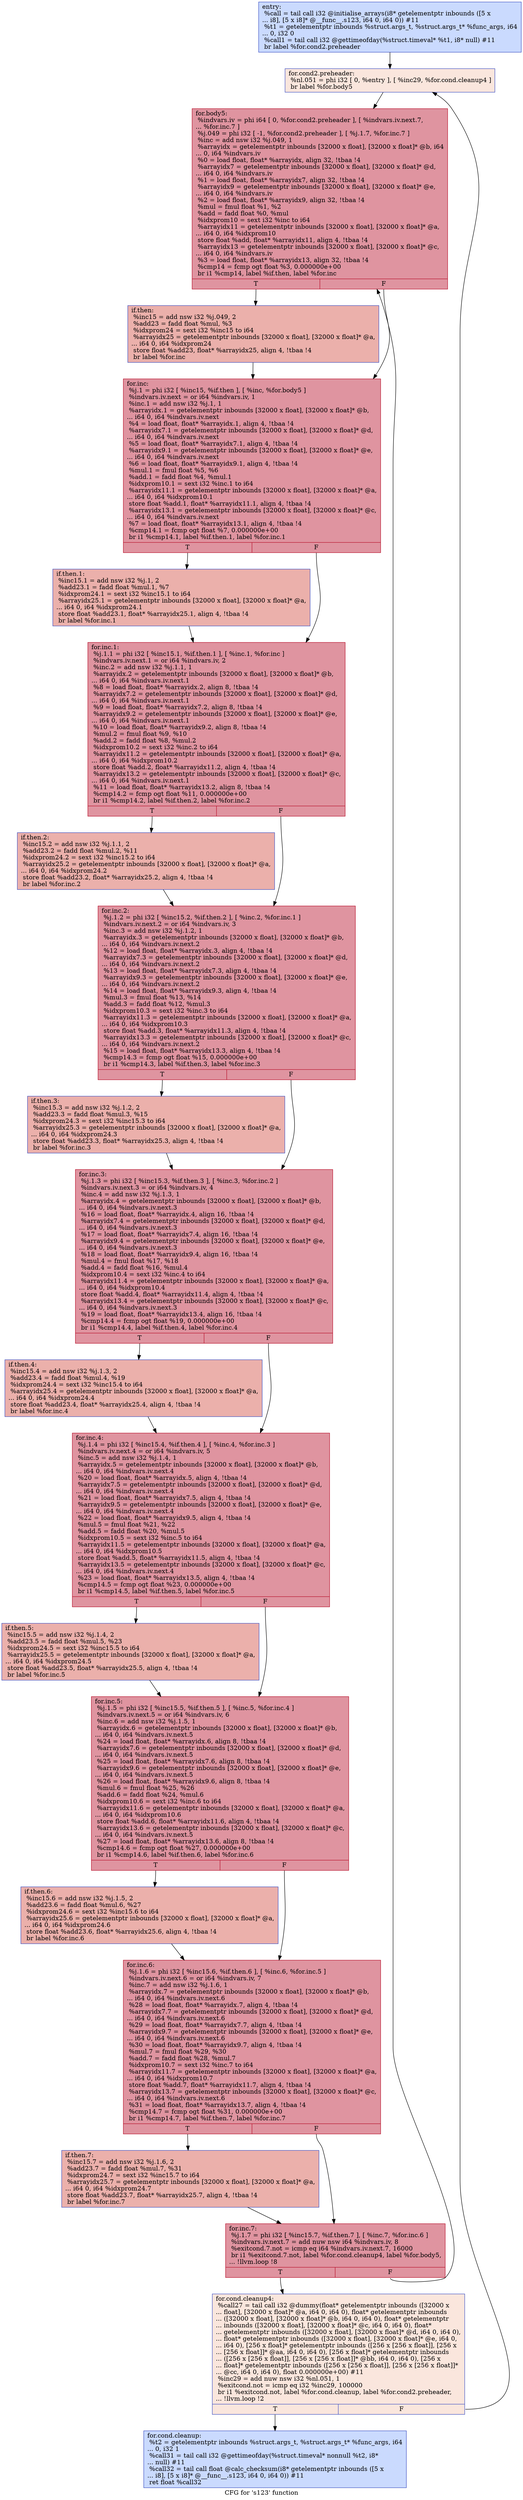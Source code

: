 digraph "CFG for 's123' function" {
	label="CFG for 's123' function";

	Node0x564c9397bf50 [shape=record,color="#3d50c3ff", style=filled, fillcolor="#88abfd70",label="{entry:\l  %call = tail call i32 @initialise_arrays(i8* getelementptr inbounds ([5 x\l... i8], [5 x i8]* @__func__.s123, i64 0, i64 0)) #11\l  %t1 = getelementptr inbounds %struct.args_t, %struct.args_t* %func_args, i64\l... 0, i32 0\l  %call1 = tail call i32 @gettimeofday(%struct.timeval* %t1, i8* null) #11\l  br label %for.cond2.preheader\l}"];
	Node0x564c9397bf50 -> Node0x564c9397c3c0;
	Node0x564c9397c3c0 [shape=record,color="#3d50c3ff", style=filled, fillcolor="#f3c7b170",label="{for.cond2.preheader:                              \l  %nl.051 = phi i32 [ 0, %entry ], [ %inc29, %for.cond.cleanup4 ]\l  br label %for.body5\l}"];
	Node0x564c9397c3c0 -> Node0x564c9397c5f0;
	Node0x564c9397c6b0 [shape=record,color="#3d50c3ff", style=filled, fillcolor="#88abfd70",label="{for.cond.cleanup:                                 \l  %t2 = getelementptr inbounds %struct.args_t, %struct.args_t* %func_args, i64\l... 0, i32 1\l  %call31 = tail call i32 @gettimeofday(%struct.timeval* nonnull %t2, i8*\l... null) #11\l  %call32 = tail call float @calc_checksum(i8* getelementptr inbounds ([5 x\l... i8], [5 x i8]* @__func__.s123, i64 0, i64 0)) #11\l  ret float %call32\l}"];
	Node0x564c9397c4e0 [shape=record,color="#3d50c3ff", style=filled, fillcolor="#f3c7b170",label="{for.cond.cleanup4:                                \l  %call27 = tail call i32 @dummy(float* getelementptr inbounds ([32000 x\l... float], [32000 x float]* @a, i64 0, i64 0), float* getelementptr inbounds\l... ([32000 x float], [32000 x float]* @b, i64 0, i64 0), float* getelementptr\l... inbounds ([32000 x float], [32000 x float]* @c, i64 0, i64 0), float*\l... getelementptr inbounds ([32000 x float], [32000 x float]* @d, i64 0, i64 0),\l... float* getelementptr inbounds ([32000 x float], [32000 x float]* @e, i64 0,\l... i64 0), [256 x float]* getelementptr inbounds ([256 x [256 x float]], [256 x\l... [256 x float]]* @aa, i64 0, i64 0), [256 x float]* getelementptr inbounds\l... ([256 x [256 x float]], [256 x [256 x float]]* @bb, i64 0, i64 0), [256 x\l... float]* getelementptr inbounds ([256 x [256 x float]], [256 x [256 x float]]*\l... @cc, i64 0, i64 0), float 0.000000e+00) #11\l  %inc29 = add nuw nsw i32 %nl.051, 1\l  %exitcond.not = icmp eq i32 %inc29, 100000\l  br i1 %exitcond.not, label %for.cond.cleanup, label %for.cond2.preheader,\l... !llvm.loop !2\l|{<s0>T|<s1>F}}"];
	Node0x564c9397c4e0:s0 -> Node0x564c9397c6b0;
	Node0x564c9397c4e0:s1 -> Node0x564c9397c3c0;
	Node0x564c9397c5f0 [shape=record,color="#b70d28ff", style=filled, fillcolor="#b70d2870",label="{for.body5:                                        \l  %indvars.iv = phi i64 [ 0, %for.cond2.preheader ], [ %indvars.iv.next.7,\l... %for.inc.7 ]\l  %j.049 = phi i32 [ -1, %for.cond2.preheader ], [ %j.1.7, %for.inc.7 ]\l  %inc = add nsw i32 %j.049, 1\l  %arrayidx = getelementptr inbounds [32000 x float], [32000 x float]* @b, i64\l... 0, i64 %indvars.iv\l  %0 = load float, float* %arrayidx, align 32, !tbaa !4\l  %arrayidx7 = getelementptr inbounds [32000 x float], [32000 x float]* @d,\l... i64 0, i64 %indvars.iv\l  %1 = load float, float* %arrayidx7, align 32, !tbaa !4\l  %arrayidx9 = getelementptr inbounds [32000 x float], [32000 x float]* @e,\l... i64 0, i64 %indvars.iv\l  %2 = load float, float* %arrayidx9, align 32, !tbaa !4\l  %mul = fmul float %1, %2\l  %add = fadd float %0, %mul\l  %idxprom10 = sext i32 %inc to i64\l  %arrayidx11 = getelementptr inbounds [32000 x float], [32000 x float]* @a,\l... i64 0, i64 %idxprom10\l  store float %add, float* %arrayidx11, align 4, !tbaa !4\l  %arrayidx13 = getelementptr inbounds [32000 x float], [32000 x float]* @c,\l... i64 0, i64 %indvars.iv\l  %3 = load float, float* %arrayidx13, align 32, !tbaa !4\l  %cmp14 = fcmp ogt float %3, 0.000000e+00\l  br i1 %cmp14, label %if.then, label %for.inc\l|{<s0>T|<s1>F}}"];
	Node0x564c9397c5f0:s0 -> Node0x564c9397e030;
	Node0x564c9397c5f0:s1 -> Node0x564c9397e100;
	Node0x564c9397e030 [shape=record,color="#3d50c3ff", style=filled, fillcolor="#d24b4070",label="{if.then:                                          \l  %inc15 = add nsw i32 %j.049, 2\l  %add23 = fadd float %mul, %3\l  %idxprom24 = sext i32 %inc15 to i64\l  %arrayidx25 = getelementptr inbounds [32000 x float], [32000 x float]* @a,\l... i64 0, i64 %idxprom24\l  store float %add23, float* %arrayidx25, align 4, !tbaa !4\l  br label %for.inc\l}"];
	Node0x564c9397e030 -> Node0x564c9397e100;
	Node0x564c9397e100 [shape=record,color="#b70d28ff", style=filled, fillcolor="#b70d2870",label="{for.inc:                                          \l  %j.1 = phi i32 [ %inc15, %if.then ], [ %inc, %for.body5 ]\l  %indvars.iv.next = or i64 %indvars.iv, 1\l  %inc.1 = add nsw i32 %j.1, 1\l  %arrayidx.1 = getelementptr inbounds [32000 x float], [32000 x float]* @b,\l... i64 0, i64 %indvars.iv.next\l  %4 = load float, float* %arrayidx.1, align 4, !tbaa !4\l  %arrayidx7.1 = getelementptr inbounds [32000 x float], [32000 x float]* @d,\l... i64 0, i64 %indvars.iv.next\l  %5 = load float, float* %arrayidx7.1, align 4, !tbaa !4\l  %arrayidx9.1 = getelementptr inbounds [32000 x float], [32000 x float]* @e,\l... i64 0, i64 %indvars.iv.next\l  %6 = load float, float* %arrayidx9.1, align 4, !tbaa !4\l  %mul.1 = fmul float %5, %6\l  %add.1 = fadd float %4, %mul.1\l  %idxprom10.1 = sext i32 %inc.1 to i64\l  %arrayidx11.1 = getelementptr inbounds [32000 x float], [32000 x float]* @a,\l... i64 0, i64 %idxprom10.1\l  store float %add.1, float* %arrayidx11.1, align 4, !tbaa !4\l  %arrayidx13.1 = getelementptr inbounds [32000 x float], [32000 x float]* @c,\l... i64 0, i64 %indvars.iv.next\l  %7 = load float, float* %arrayidx13.1, align 4, !tbaa !4\l  %cmp14.1 = fcmp ogt float %7, 0.000000e+00\l  br i1 %cmp14.1, label %if.then.1, label %for.inc.1\l|{<s0>T|<s1>F}}"];
	Node0x564c9397e100:s0 -> Node0x564c93982230;
	Node0x564c9397e100:s1 -> Node0x564c939822b0;
	Node0x564c93982230 [shape=record,color="#3d50c3ff", style=filled, fillcolor="#d24b4070",label="{if.then.1:                                        \l  %inc15.1 = add nsw i32 %j.1, 2\l  %add23.1 = fadd float %mul.1, %7\l  %idxprom24.1 = sext i32 %inc15.1 to i64\l  %arrayidx25.1 = getelementptr inbounds [32000 x float], [32000 x float]* @a,\l... i64 0, i64 %idxprom24.1\l  store float %add23.1, float* %arrayidx25.1, align 4, !tbaa !4\l  br label %for.inc.1\l}"];
	Node0x564c93982230 -> Node0x564c939822b0;
	Node0x564c939822b0 [shape=record,color="#b70d28ff", style=filled, fillcolor="#b70d2870",label="{for.inc.1:                                        \l  %j.1.1 = phi i32 [ %inc15.1, %if.then.1 ], [ %inc.1, %for.inc ]\l  %indvars.iv.next.1 = or i64 %indvars.iv, 2\l  %inc.2 = add nsw i32 %j.1.1, 1\l  %arrayidx.2 = getelementptr inbounds [32000 x float], [32000 x float]* @b,\l... i64 0, i64 %indvars.iv.next.1\l  %8 = load float, float* %arrayidx.2, align 8, !tbaa !4\l  %arrayidx7.2 = getelementptr inbounds [32000 x float], [32000 x float]* @d,\l... i64 0, i64 %indvars.iv.next.1\l  %9 = load float, float* %arrayidx7.2, align 8, !tbaa !4\l  %arrayidx9.2 = getelementptr inbounds [32000 x float], [32000 x float]* @e,\l... i64 0, i64 %indvars.iv.next.1\l  %10 = load float, float* %arrayidx9.2, align 8, !tbaa !4\l  %mul.2 = fmul float %9, %10\l  %add.2 = fadd float %8, %mul.2\l  %idxprom10.2 = sext i32 %inc.2 to i64\l  %arrayidx11.2 = getelementptr inbounds [32000 x float], [32000 x float]* @a,\l... i64 0, i64 %idxprom10.2\l  store float %add.2, float* %arrayidx11.2, align 4, !tbaa !4\l  %arrayidx13.2 = getelementptr inbounds [32000 x float], [32000 x float]* @c,\l... i64 0, i64 %indvars.iv.next.1\l  %11 = load float, float* %arrayidx13.2, align 8, !tbaa !4\l  %cmp14.2 = fcmp ogt float %11, 0.000000e+00\l  br i1 %cmp14.2, label %if.then.2, label %for.inc.2\l|{<s0>T|<s1>F}}"];
	Node0x564c939822b0:s0 -> Node0x564c939819c0;
	Node0x564c939822b0:s1 -> Node0x564c939b1910;
	Node0x564c939819c0 [shape=record,color="#3d50c3ff", style=filled, fillcolor="#d24b4070",label="{if.then.2:                                        \l  %inc15.2 = add nsw i32 %j.1.1, 2\l  %add23.2 = fadd float %mul.2, %11\l  %idxprom24.2 = sext i32 %inc15.2 to i64\l  %arrayidx25.2 = getelementptr inbounds [32000 x float], [32000 x float]* @a,\l... i64 0, i64 %idxprom24.2\l  store float %add23.2, float* %arrayidx25.2, align 4, !tbaa !4\l  br label %for.inc.2\l}"];
	Node0x564c939819c0 -> Node0x564c939b1910;
	Node0x564c939b1910 [shape=record,color="#b70d28ff", style=filled, fillcolor="#b70d2870",label="{for.inc.2:                                        \l  %j.1.2 = phi i32 [ %inc15.2, %if.then.2 ], [ %inc.2, %for.inc.1 ]\l  %indvars.iv.next.2 = or i64 %indvars.iv, 3\l  %inc.3 = add nsw i32 %j.1.2, 1\l  %arrayidx.3 = getelementptr inbounds [32000 x float], [32000 x float]* @b,\l... i64 0, i64 %indvars.iv.next.2\l  %12 = load float, float* %arrayidx.3, align 4, !tbaa !4\l  %arrayidx7.3 = getelementptr inbounds [32000 x float], [32000 x float]* @d,\l... i64 0, i64 %indvars.iv.next.2\l  %13 = load float, float* %arrayidx7.3, align 4, !tbaa !4\l  %arrayidx9.3 = getelementptr inbounds [32000 x float], [32000 x float]* @e,\l... i64 0, i64 %indvars.iv.next.2\l  %14 = load float, float* %arrayidx9.3, align 4, !tbaa !4\l  %mul.3 = fmul float %13, %14\l  %add.3 = fadd float %12, %mul.3\l  %idxprom10.3 = sext i32 %inc.3 to i64\l  %arrayidx11.3 = getelementptr inbounds [32000 x float], [32000 x float]* @a,\l... i64 0, i64 %idxprom10.3\l  store float %add.3, float* %arrayidx11.3, align 4, !tbaa !4\l  %arrayidx13.3 = getelementptr inbounds [32000 x float], [32000 x float]* @c,\l... i64 0, i64 %indvars.iv.next.2\l  %15 = load float, float* %arrayidx13.3, align 4, !tbaa !4\l  %cmp14.3 = fcmp ogt float %15, 0.000000e+00\l  br i1 %cmp14.3, label %if.then.3, label %for.inc.3\l|{<s0>T|<s1>F}}"];
	Node0x564c939b1910:s0 -> Node0x564c939b2a50;
	Node0x564c939b1910:s1 -> Node0x564c939b2aa0;
	Node0x564c939b2a50 [shape=record,color="#3d50c3ff", style=filled, fillcolor="#d24b4070",label="{if.then.3:                                        \l  %inc15.3 = add nsw i32 %j.1.2, 2\l  %add23.3 = fadd float %mul.3, %15\l  %idxprom24.3 = sext i32 %inc15.3 to i64\l  %arrayidx25.3 = getelementptr inbounds [32000 x float], [32000 x float]* @a,\l... i64 0, i64 %idxprom24.3\l  store float %add23.3, float* %arrayidx25.3, align 4, !tbaa !4\l  br label %for.inc.3\l}"];
	Node0x564c939b2a50 -> Node0x564c939b2aa0;
	Node0x564c939b2aa0 [shape=record,color="#b70d28ff", style=filled, fillcolor="#b70d2870",label="{for.inc.3:                                        \l  %j.1.3 = phi i32 [ %inc15.3, %if.then.3 ], [ %inc.3, %for.inc.2 ]\l  %indvars.iv.next.3 = or i64 %indvars.iv, 4\l  %inc.4 = add nsw i32 %j.1.3, 1\l  %arrayidx.4 = getelementptr inbounds [32000 x float], [32000 x float]* @b,\l... i64 0, i64 %indvars.iv.next.3\l  %16 = load float, float* %arrayidx.4, align 16, !tbaa !4\l  %arrayidx7.4 = getelementptr inbounds [32000 x float], [32000 x float]* @d,\l... i64 0, i64 %indvars.iv.next.3\l  %17 = load float, float* %arrayidx7.4, align 16, !tbaa !4\l  %arrayidx9.4 = getelementptr inbounds [32000 x float], [32000 x float]* @e,\l... i64 0, i64 %indvars.iv.next.3\l  %18 = load float, float* %arrayidx9.4, align 16, !tbaa !4\l  %mul.4 = fmul float %17, %18\l  %add.4 = fadd float %16, %mul.4\l  %idxprom10.4 = sext i32 %inc.4 to i64\l  %arrayidx11.4 = getelementptr inbounds [32000 x float], [32000 x float]* @a,\l... i64 0, i64 %idxprom10.4\l  store float %add.4, float* %arrayidx11.4, align 4, !tbaa !4\l  %arrayidx13.4 = getelementptr inbounds [32000 x float], [32000 x float]* @c,\l... i64 0, i64 %indvars.iv.next.3\l  %19 = load float, float* %arrayidx13.4, align 16, !tbaa !4\l  %cmp14.4 = fcmp ogt float %19, 0.000000e+00\l  br i1 %cmp14.4, label %if.then.4, label %for.inc.4\l|{<s0>T|<s1>F}}"];
	Node0x564c939b2aa0:s0 -> Node0x564c93982760;
	Node0x564c939b2aa0:s1 -> Node0x564c939827b0;
	Node0x564c93982760 [shape=record,color="#3d50c3ff", style=filled, fillcolor="#d24b4070",label="{if.then.4:                                        \l  %inc15.4 = add nsw i32 %j.1.3, 2\l  %add23.4 = fadd float %mul.4, %19\l  %idxprom24.4 = sext i32 %inc15.4 to i64\l  %arrayidx25.4 = getelementptr inbounds [32000 x float], [32000 x float]* @a,\l... i64 0, i64 %idxprom24.4\l  store float %add23.4, float* %arrayidx25.4, align 4, !tbaa !4\l  br label %for.inc.4\l}"];
	Node0x564c93982760 -> Node0x564c939827b0;
	Node0x564c939827b0 [shape=record,color="#b70d28ff", style=filled, fillcolor="#b70d2870",label="{for.inc.4:                                        \l  %j.1.4 = phi i32 [ %inc15.4, %if.then.4 ], [ %inc.4, %for.inc.3 ]\l  %indvars.iv.next.4 = or i64 %indvars.iv, 5\l  %inc.5 = add nsw i32 %j.1.4, 1\l  %arrayidx.5 = getelementptr inbounds [32000 x float], [32000 x float]* @b,\l... i64 0, i64 %indvars.iv.next.4\l  %20 = load float, float* %arrayidx.5, align 4, !tbaa !4\l  %arrayidx7.5 = getelementptr inbounds [32000 x float], [32000 x float]* @d,\l... i64 0, i64 %indvars.iv.next.4\l  %21 = load float, float* %arrayidx7.5, align 4, !tbaa !4\l  %arrayidx9.5 = getelementptr inbounds [32000 x float], [32000 x float]* @e,\l... i64 0, i64 %indvars.iv.next.4\l  %22 = load float, float* %arrayidx9.5, align 4, !tbaa !4\l  %mul.5 = fmul float %21, %22\l  %add.5 = fadd float %20, %mul.5\l  %idxprom10.5 = sext i32 %inc.5 to i64\l  %arrayidx11.5 = getelementptr inbounds [32000 x float], [32000 x float]* @a,\l... i64 0, i64 %idxprom10.5\l  store float %add.5, float* %arrayidx11.5, align 4, !tbaa !4\l  %arrayidx13.5 = getelementptr inbounds [32000 x float], [32000 x float]* @c,\l... i64 0, i64 %indvars.iv.next.4\l  %23 = load float, float* %arrayidx13.5, align 4, !tbaa !4\l  %cmp14.5 = fcmp ogt float %23, 0.000000e+00\l  br i1 %cmp14.5, label %if.then.5, label %for.inc.5\l|{<s0>T|<s1>F}}"];
	Node0x564c939827b0:s0 -> Node0x564c939b52f0;
	Node0x564c939827b0:s1 -> Node0x564c939b5340;
	Node0x564c939b52f0 [shape=record,color="#3d50c3ff", style=filled, fillcolor="#d24b4070",label="{if.then.5:                                        \l  %inc15.5 = add nsw i32 %j.1.4, 2\l  %add23.5 = fadd float %mul.5, %23\l  %idxprom24.5 = sext i32 %inc15.5 to i64\l  %arrayidx25.5 = getelementptr inbounds [32000 x float], [32000 x float]* @a,\l... i64 0, i64 %idxprom24.5\l  store float %add23.5, float* %arrayidx25.5, align 4, !tbaa !4\l  br label %for.inc.5\l}"];
	Node0x564c939b52f0 -> Node0x564c939b5340;
	Node0x564c939b5340 [shape=record,color="#b70d28ff", style=filled, fillcolor="#b70d2870",label="{for.inc.5:                                        \l  %j.1.5 = phi i32 [ %inc15.5, %if.then.5 ], [ %inc.5, %for.inc.4 ]\l  %indvars.iv.next.5 = or i64 %indvars.iv, 6\l  %inc.6 = add nsw i32 %j.1.5, 1\l  %arrayidx.6 = getelementptr inbounds [32000 x float], [32000 x float]* @b,\l... i64 0, i64 %indvars.iv.next.5\l  %24 = load float, float* %arrayidx.6, align 8, !tbaa !4\l  %arrayidx7.6 = getelementptr inbounds [32000 x float], [32000 x float]* @d,\l... i64 0, i64 %indvars.iv.next.5\l  %25 = load float, float* %arrayidx7.6, align 8, !tbaa !4\l  %arrayidx9.6 = getelementptr inbounds [32000 x float], [32000 x float]* @e,\l... i64 0, i64 %indvars.iv.next.5\l  %26 = load float, float* %arrayidx9.6, align 8, !tbaa !4\l  %mul.6 = fmul float %25, %26\l  %add.6 = fadd float %24, %mul.6\l  %idxprom10.6 = sext i32 %inc.6 to i64\l  %arrayidx11.6 = getelementptr inbounds [32000 x float], [32000 x float]* @a,\l... i64 0, i64 %idxprom10.6\l  store float %add.6, float* %arrayidx11.6, align 4, !tbaa !4\l  %arrayidx13.6 = getelementptr inbounds [32000 x float], [32000 x float]* @c,\l... i64 0, i64 %indvars.iv.next.5\l  %27 = load float, float* %arrayidx13.6, align 8, !tbaa !4\l  %cmp14.6 = fcmp ogt float %27, 0.000000e+00\l  br i1 %cmp14.6, label %if.then.6, label %for.inc.6\l|{<s0>T|<s1>F}}"];
	Node0x564c939b5340:s0 -> Node0x564c9397f0a0;
	Node0x564c939b5340:s1 -> Node0x564c9397f0f0;
	Node0x564c9397f0a0 [shape=record,color="#3d50c3ff", style=filled, fillcolor="#d24b4070",label="{if.then.6:                                        \l  %inc15.6 = add nsw i32 %j.1.5, 2\l  %add23.6 = fadd float %mul.6, %27\l  %idxprom24.6 = sext i32 %inc15.6 to i64\l  %arrayidx25.6 = getelementptr inbounds [32000 x float], [32000 x float]* @a,\l... i64 0, i64 %idxprom24.6\l  store float %add23.6, float* %arrayidx25.6, align 4, !tbaa !4\l  br label %for.inc.6\l}"];
	Node0x564c9397f0a0 -> Node0x564c9397f0f0;
	Node0x564c9397f0f0 [shape=record,color="#b70d28ff", style=filled, fillcolor="#b70d2870",label="{for.inc.6:                                        \l  %j.1.6 = phi i32 [ %inc15.6, %if.then.6 ], [ %inc.6, %for.inc.5 ]\l  %indvars.iv.next.6 = or i64 %indvars.iv, 7\l  %inc.7 = add nsw i32 %j.1.6, 1\l  %arrayidx.7 = getelementptr inbounds [32000 x float], [32000 x float]* @b,\l... i64 0, i64 %indvars.iv.next.6\l  %28 = load float, float* %arrayidx.7, align 4, !tbaa !4\l  %arrayidx7.7 = getelementptr inbounds [32000 x float], [32000 x float]* @d,\l... i64 0, i64 %indvars.iv.next.6\l  %29 = load float, float* %arrayidx7.7, align 4, !tbaa !4\l  %arrayidx9.7 = getelementptr inbounds [32000 x float], [32000 x float]* @e,\l... i64 0, i64 %indvars.iv.next.6\l  %30 = load float, float* %arrayidx9.7, align 4, !tbaa !4\l  %mul.7 = fmul float %29, %30\l  %add.7 = fadd float %28, %mul.7\l  %idxprom10.7 = sext i32 %inc.7 to i64\l  %arrayidx11.7 = getelementptr inbounds [32000 x float], [32000 x float]* @a,\l... i64 0, i64 %idxprom10.7\l  store float %add.7, float* %arrayidx11.7, align 4, !tbaa !4\l  %arrayidx13.7 = getelementptr inbounds [32000 x float], [32000 x float]* @c,\l... i64 0, i64 %indvars.iv.next.6\l  %31 = load float, float* %arrayidx13.7, align 4, !tbaa !4\l  %cmp14.7 = fcmp ogt float %31, 0.000000e+00\l  br i1 %cmp14.7, label %if.then.7, label %for.inc.7\l|{<s0>T|<s1>F}}"];
	Node0x564c9397f0f0:s0 -> Node0x564c93980230;
	Node0x564c9397f0f0:s1 -> Node0x564c9397d090;
	Node0x564c93980230 [shape=record,color="#3d50c3ff", style=filled, fillcolor="#d24b4070",label="{if.then.7:                                        \l  %inc15.7 = add nsw i32 %j.1.6, 2\l  %add23.7 = fadd float %mul.7, %31\l  %idxprom24.7 = sext i32 %inc15.7 to i64\l  %arrayidx25.7 = getelementptr inbounds [32000 x float], [32000 x float]* @a,\l... i64 0, i64 %idxprom24.7\l  store float %add23.7, float* %arrayidx25.7, align 4, !tbaa !4\l  br label %for.inc.7\l}"];
	Node0x564c93980230 -> Node0x564c9397d090;
	Node0x564c9397d090 [shape=record,color="#b70d28ff", style=filled, fillcolor="#b70d2870",label="{for.inc.7:                                        \l  %j.1.7 = phi i32 [ %inc15.7, %if.then.7 ], [ %inc.7, %for.inc.6 ]\l  %indvars.iv.next.7 = add nuw nsw i64 %indvars.iv, 8\l  %exitcond.7.not = icmp eq i64 %indvars.iv.next.7, 16000\l  br i1 %exitcond.7.not, label %for.cond.cleanup4, label %for.body5,\l... !llvm.loop !8\l|{<s0>T|<s1>F}}"];
	Node0x564c9397d090:s0 -> Node0x564c9397c4e0;
	Node0x564c9397d090:s1 -> Node0x564c9397c5f0;
}
